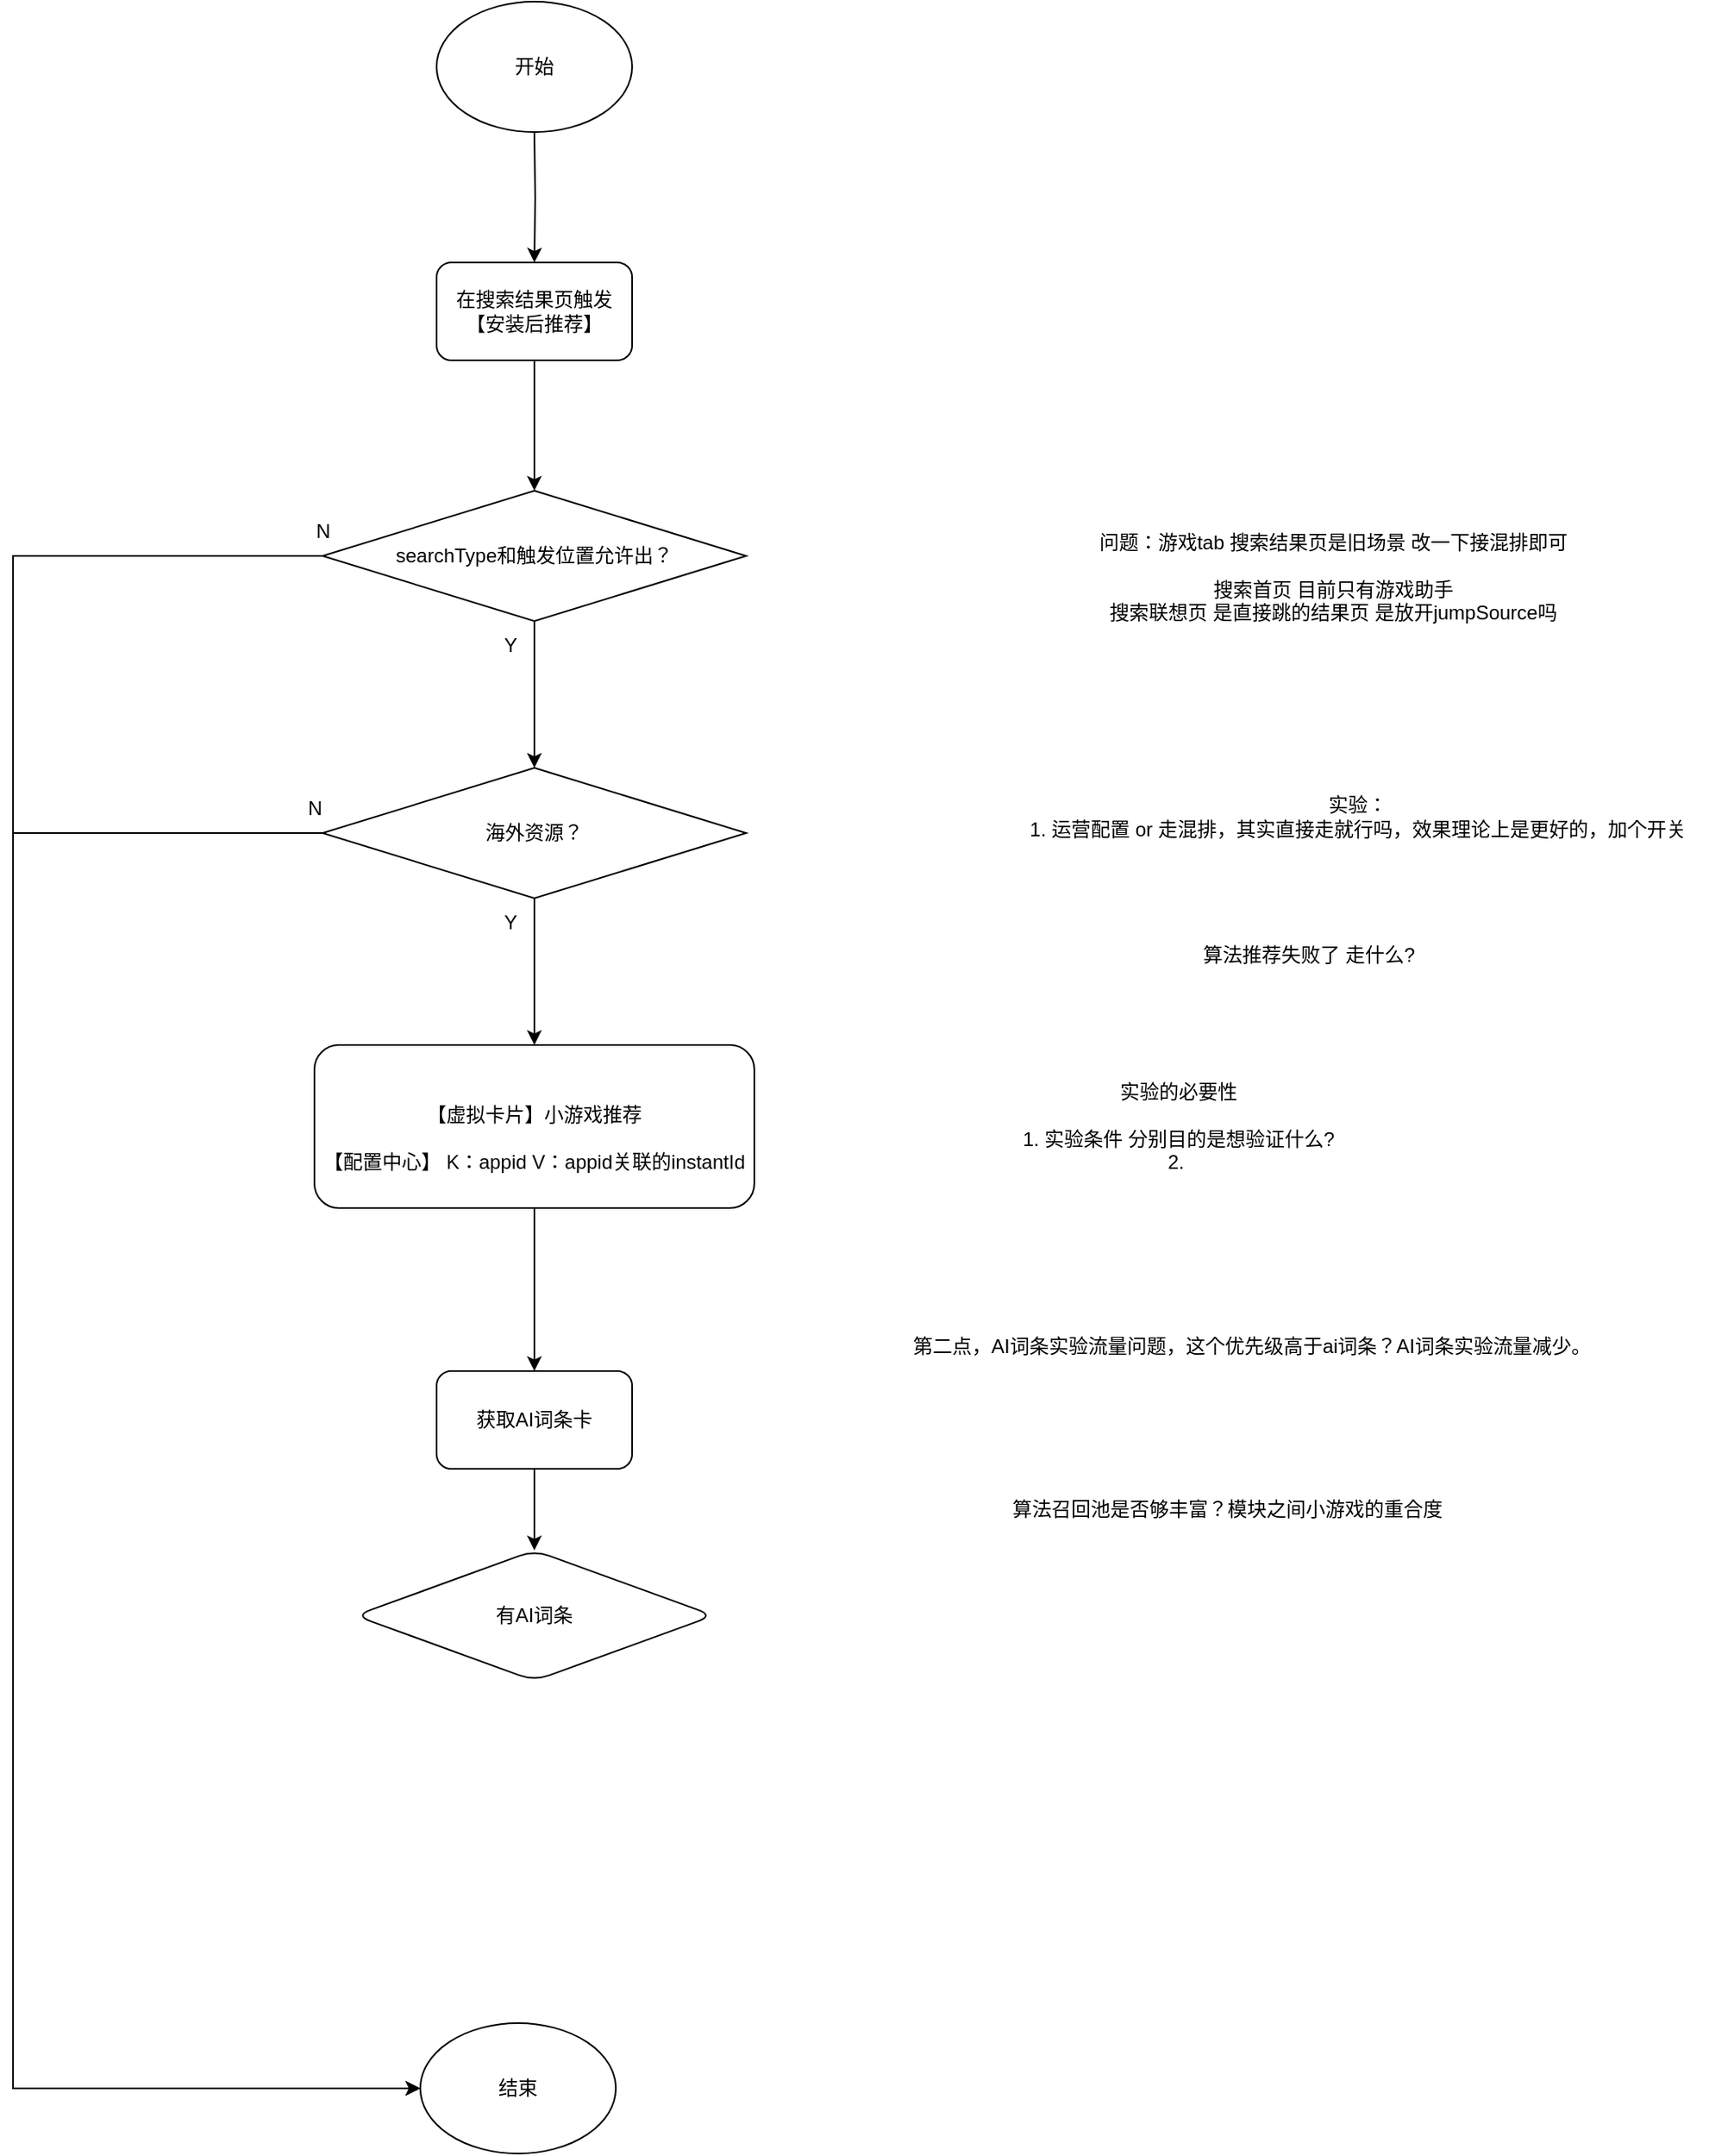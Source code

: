 <mxfile version="26.1.3">
  <diagram name="第 1 页" id="m9TrbYDOdCIX-7oSl9vr">
    <mxGraphModel dx="812" dy="434" grid="1" gridSize="10" guides="1" tooltips="1" connect="1" arrows="1" fold="1" page="1" pageScale="1" pageWidth="827" pageHeight="1169" math="0" shadow="0">
      <root>
        <mxCell id="0" />
        <mxCell id="1" parent="0" />
        <mxCell id="mQm4HfIO1lFHJKP5LkmW-3" value="" style="edgeStyle=orthogonalEdgeStyle;rounded=0;orthogonalLoop=1;jettySize=auto;html=1;" edge="1" parent="1" target="mQm4HfIO1lFHJKP5LkmW-2">
          <mxGeometry relative="1" as="geometry">
            <mxPoint x="390" y="120" as="sourcePoint" />
          </mxGeometry>
        </mxCell>
        <mxCell id="mQm4HfIO1lFHJKP5LkmW-9" value="" style="edgeStyle=orthogonalEdgeStyle;rounded=0;orthogonalLoop=1;jettySize=auto;html=1;" edge="1" parent="1" source="mQm4HfIO1lFHJKP5LkmW-2">
          <mxGeometry relative="1" as="geometry">
            <mxPoint x="390" y="340" as="targetPoint" />
          </mxGeometry>
        </mxCell>
        <mxCell id="mQm4HfIO1lFHJKP5LkmW-2" value="在搜索结果页触发&lt;br&gt;【安装后推荐】" style="whiteSpace=wrap;html=1;rounded=1;" vertex="1" parent="1">
          <mxGeometry x="330" y="200" width="120" height="60" as="geometry" />
        </mxCell>
        <mxCell id="mQm4HfIO1lFHJKP5LkmW-5" value="开始" style="ellipse;whiteSpace=wrap;html=1;" vertex="1" parent="1">
          <mxGeometry x="330" y="40" width="120" height="80" as="geometry" />
        </mxCell>
        <mxCell id="mQm4HfIO1lFHJKP5LkmW-14" style="edgeStyle=orthogonalEdgeStyle;rounded=0;orthogonalLoop=1;jettySize=auto;html=1;entryX=0;entryY=0.5;entryDx=0;entryDy=0;" edge="1" parent="1" source="mQm4HfIO1lFHJKP5LkmW-10" target="mQm4HfIO1lFHJKP5LkmW-13">
          <mxGeometry relative="1" as="geometry">
            <Array as="points">
              <mxPoint x="70" y="380" />
              <mxPoint x="70" y="1320" />
            </Array>
          </mxGeometry>
        </mxCell>
        <mxCell id="mQm4HfIO1lFHJKP5LkmW-17" value="" style="edgeStyle=orthogonalEdgeStyle;rounded=0;orthogonalLoop=1;jettySize=auto;html=1;" edge="1" parent="1" source="mQm4HfIO1lFHJKP5LkmW-10">
          <mxGeometry relative="1" as="geometry">
            <mxPoint x="390" y="510" as="targetPoint" />
          </mxGeometry>
        </mxCell>
        <mxCell id="mQm4HfIO1lFHJKP5LkmW-10" value="searchType和触发位置允许出？" style="rhombus;whiteSpace=wrap;html=1;" vertex="1" parent="1">
          <mxGeometry x="260" y="340" width="260" height="80" as="geometry" />
        </mxCell>
        <mxCell id="mQm4HfIO1lFHJKP5LkmW-13" value="结束" style="ellipse;whiteSpace=wrap;html=1;" vertex="1" parent="1">
          <mxGeometry x="320" y="1280" width="120" height="80" as="geometry" />
        </mxCell>
        <mxCell id="mQm4HfIO1lFHJKP5LkmW-15" value="N" style="text;html=1;align=center;verticalAlign=middle;resizable=0;points=[];autosize=1;strokeColor=none;fillColor=none;" vertex="1" parent="1">
          <mxGeometry x="245" y="350" width="30" height="30" as="geometry" />
        </mxCell>
        <mxCell id="mQm4HfIO1lFHJKP5LkmW-18" value="Y" style="text;html=1;align=center;verticalAlign=middle;resizable=0;points=[];autosize=1;strokeColor=none;fillColor=none;" vertex="1" parent="1">
          <mxGeometry x="360" y="420" width="30" height="30" as="geometry" />
        </mxCell>
        <mxCell id="mQm4HfIO1lFHJKP5LkmW-20" style="edgeStyle=orthogonalEdgeStyle;rounded=0;orthogonalLoop=1;jettySize=auto;html=1;entryX=0;entryY=0.5;entryDx=0;entryDy=0;" edge="1" parent="1" source="mQm4HfIO1lFHJKP5LkmW-19" target="mQm4HfIO1lFHJKP5LkmW-13">
          <mxGeometry relative="1" as="geometry">
            <Array as="points">
              <mxPoint x="70" y="550" />
              <mxPoint x="70" y="1320" />
            </Array>
          </mxGeometry>
        </mxCell>
        <mxCell id="mQm4HfIO1lFHJKP5LkmW-24" value="" style="edgeStyle=orthogonalEdgeStyle;rounded=0;orthogonalLoop=1;jettySize=auto;html=1;" edge="1" parent="1" source="mQm4HfIO1lFHJKP5LkmW-19" target="mQm4HfIO1lFHJKP5LkmW-23">
          <mxGeometry relative="1" as="geometry" />
        </mxCell>
        <mxCell id="mQm4HfIO1lFHJKP5LkmW-19" value="海外资源？" style="rhombus;whiteSpace=wrap;html=1;" vertex="1" parent="1">
          <mxGeometry x="260" y="510" width="260" height="80" as="geometry" />
        </mxCell>
        <mxCell id="mQm4HfIO1lFHJKP5LkmW-21" value="N" style="text;html=1;align=center;verticalAlign=middle;resizable=0;points=[];autosize=1;strokeColor=none;fillColor=none;" vertex="1" parent="1">
          <mxGeometry x="240" y="520" width="30" height="30" as="geometry" />
        </mxCell>
        <mxCell id="mQm4HfIO1lFHJKP5LkmW-22" value="Y" style="text;html=1;align=center;verticalAlign=middle;resizable=0;points=[];autosize=1;strokeColor=none;fillColor=none;" vertex="1" parent="1">
          <mxGeometry x="360" y="590" width="30" height="30" as="geometry" />
        </mxCell>
        <mxCell id="mQm4HfIO1lFHJKP5LkmW-26" value="" style="edgeStyle=orthogonalEdgeStyle;rounded=0;orthogonalLoop=1;jettySize=auto;html=1;" edge="1" parent="1" source="mQm4HfIO1lFHJKP5LkmW-23" target="mQm4HfIO1lFHJKP5LkmW-25">
          <mxGeometry relative="1" as="geometry" />
        </mxCell>
        <mxCell id="mQm4HfIO1lFHJKP5LkmW-23" value="&lt;br&gt;【虚拟卡片】小游戏推荐&lt;br&gt;&lt;br&gt;&lt;div&gt;【配置中心】 K：appid V：appid关联的instantId&lt;/div&gt;" style="rounded=1;whiteSpace=wrap;html=1;" vertex="1" parent="1">
          <mxGeometry x="255" y="680" width="270" height="100" as="geometry" />
        </mxCell>
        <mxCell id="mQm4HfIO1lFHJKP5LkmW-34" value="" style="edgeStyle=orthogonalEdgeStyle;rounded=0;orthogonalLoop=1;jettySize=auto;html=1;" edge="1" parent="1" source="mQm4HfIO1lFHJKP5LkmW-25" target="mQm4HfIO1lFHJKP5LkmW-33">
          <mxGeometry relative="1" as="geometry" />
        </mxCell>
        <mxCell id="mQm4HfIO1lFHJKP5LkmW-25" value="获取AI词条卡" style="whiteSpace=wrap;html=1;rounded=1;" vertex="1" parent="1">
          <mxGeometry x="330" y="880" width="120" height="60" as="geometry" />
        </mxCell>
        <mxCell id="mQm4HfIO1lFHJKP5LkmW-27" value="问题：游戏tab 搜索结果页是旧场景 改一下接混排即可&lt;br&gt;&lt;br&gt;搜索首页 目前只有游戏助手&lt;br&gt;搜索联想页 是直接跳的结果页 是放开jumpSource吗" style="text;html=1;align=center;verticalAlign=middle;resizable=0;points=[];autosize=1;strokeColor=none;fillColor=none;" vertex="1" parent="1">
          <mxGeometry x="725" y="358" width="310" height="70" as="geometry" />
        </mxCell>
        <mxCell id="mQm4HfIO1lFHJKP5LkmW-28" value="实验：&lt;br&gt;1. 运营配置 or 走混排，其实直接走就行吗，效果理论上是更好的，加个开关" style="text;html=1;align=center;verticalAlign=middle;resizable=0;points=[];autosize=1;strokeColor=none;fillColor=none;" vertex="1" parent="1">
          <mxGeometry x="680" y="520" width="430" height="40" as="geometry" />
        </mxCell>
        <mxCell id="mQm4HfIO1lFHJKP5LkmW-29" value="算法推荐失败了 走什么?" style="text;html=1;align=center;verticalAlign=middle;resizable=0;points=[];autosize=1;strokeColor=none;fillColor=none;" vertex="1" parent="1">
          <mxGeometry x="790" y="610" width="150" height="30" as="geometry" />
        </mxCell>
        <mxCell id="mQm4HfIO1lFHJKP5LkmW-30" value="实验的必要性&lt;br&gt;&lt;br&gt;1. 实验条件 分别目的是想验证什么?&lt;br&gt;2.&amp;nbsp;" style="text;html=1;align=center;verticalAlign=middle;resizable=0;points=[];autosize=1;strokeColor=none;fillColor=none;" vertex="1" parent="1">
          <mxGeometry x="680" y="695" width="210" height="70" as="geometry" />
        </mxCell>
        <mxCell id="mQm4HfIO1lFHJKP5LkmW-31" value="第二点，AI词条实验流量问题，这个优先级高于ai词条？AI词条实验流量减少。" style="text;html=1;align=center;verticalAlign=middle;resizable=0;points=[];autosize=1;strokeColor=none;fillColor=none;" vertex="1" parent="1">
          <mxGeometry x="610" y="850" width="440" height="30" as="geometry" />
        </mxCell>
        <mxCell id="mQm4HfIO1lFHJKP5LkmW-32" value="算法召回池是否够丰富？模块之间小游戏的重合度" style="text;html=1;align=center;verticalAlign=middle;resizable=0;points=[];autosize=1;strokeColor=none;fillColor=none;" vertex="1" parent="1">
          <mxGeometry x="670" y="950" width="290" height="30" as="geometry" />
        </mxCell>
        <mxCell id="mQm4HfIO1lFHJKP5LkmW-33" value="有AI词条" style="rhombus;whiteSpace=wrap;html=1;rounded=1;" vertex="1" parent="1">
          <mxGeometry x="280" y="990" width="220" height="80" as="geometry" />
        </mxCell>
      </root>
    </mxGraphModel>
  </diagram>
</mxfile>
